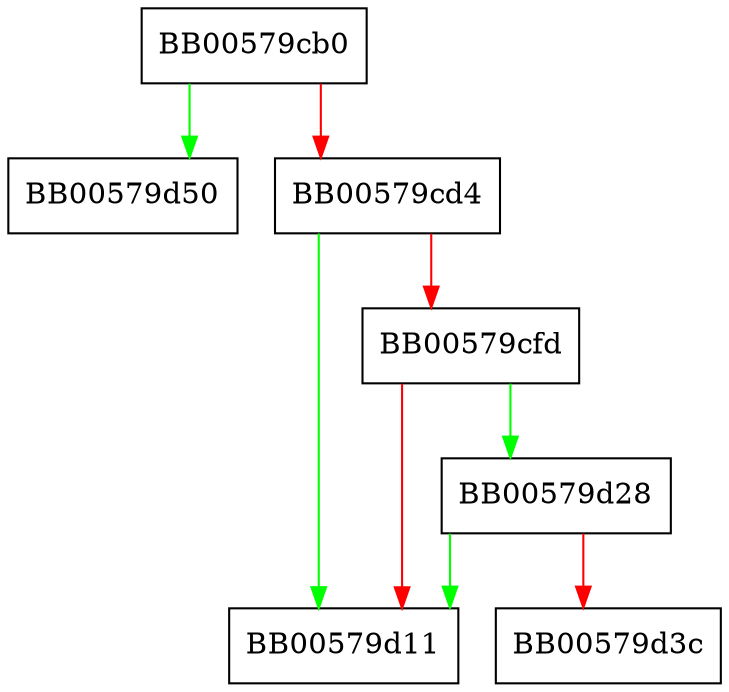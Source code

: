 digraph dh_pkey_import_from {
  node [shape="box"];
  graph [splines=ortho];
  BB00579cb0 -> BB00579d50 [color="green"];
  BB00579cb0 -> BB00579cd4 [color="red"];
  BB00579cd4 -> BB00579d11 [color="green"];
  BB00579cd4 -> BB00579cfd [color="red"];
  BB00579cfd -> BB00579d28 [color="green"];
  BB00579cfd -> BB00579d11 [color="red"];
  BB00579d28 -> BB00579d11 [color="green"];
  BB00579d28 -> BB00579d3c [color="red"];
}